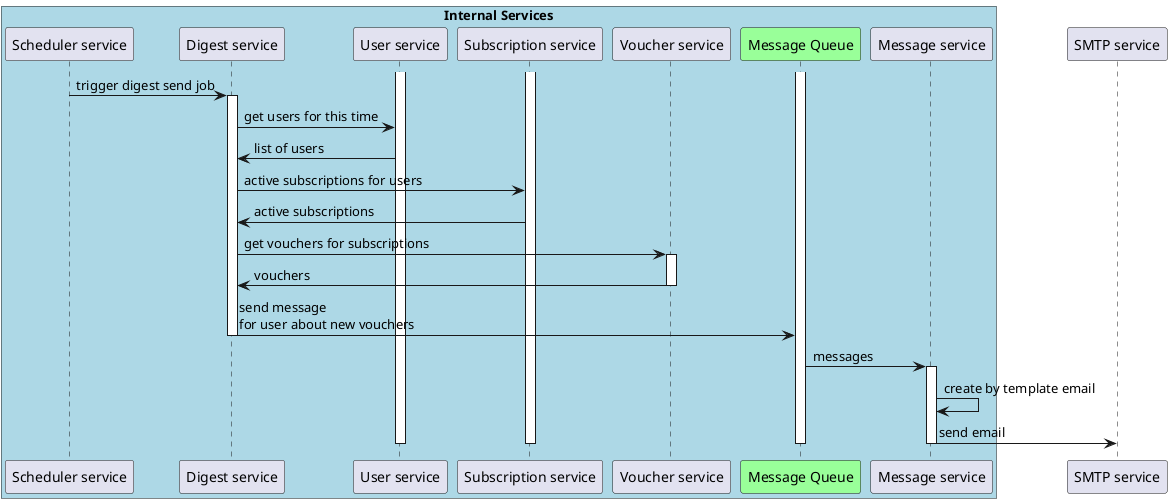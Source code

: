 @startuml
box "Internal Services" #LightBlue
participant "Scheduler service" as scheduler order 10
participant "Digest service" as ds order 20
participant "Subscription service" as subs order 30
participant "User service" as us order 25
participant "Voucher service" as vs order 50
participant "Message Queue" as kafka order 60 #99FF99
participant "Message service" as mts order 90
end box
participant "SMTP service" as smtp order 110
activate us
activate subs
activate kafka
scheduler -> ds : trigger digest send job
activate ds
ds -> us : get users for this time
us -> ds : list of users
ds -> subs : active subscriptions for users
subs -> ds : active subscriptions
ds -> vs : get vouchers for subscriptions
activate vs
vs -> ds : vouchers
deactivate vs
ds -> kafka : send message \nfor user about new vouchers
deactivate ds
kafka -> mts : messages
activate mts
mts -> mts : create by template email
mts -> smtp : send email
deactivate mts

deactivate mts
deactivate subs
deactivate kafka
deactivate us

@enduml